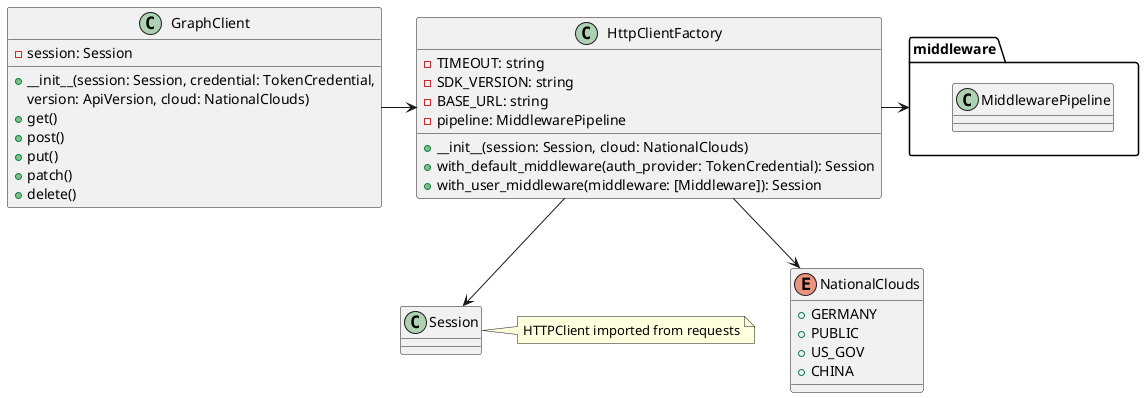 @startuml ClientFactory
enum NationalClouds {
  +GERMANY
  +PUBLIC
  +US_GOV
  +CHINA
}

class HttpClientFactory {
  -TIMEOUT: string
  -SDK_VERSION: string
  -BASE_URL: string
  -pipeline: MiddlewarePipeline

  +__init__(session: Session, cloud: NationalClouds)
  +with_default_middleware(auth_provider: TokenCredential): Session
  +with_user_middleware(middleware: [Middleware]): Session
}


class Session {}

class GraphClient {
  -session: Session

  +__init__(session: Session, credential: TokenCredential,
   version: ApiVersion, cloud: NationalClouds)
  +get()
  +post()
  +put()
  +patch()
  +delete()
}

package "middleware" {
  class MiddlewarePipeline {}
}

HttpClientFactory --> NationalClouds
HttpClientFactory -right-> middleware
HttpClientFactory --> Session

GraphClient -right-> HttpClientFactory

note right of Session: HTTPClient imported from requests
@enduml